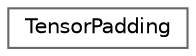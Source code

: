 digraph "类继承关系图"
{
 // LATEX_PDF_SIZE
  bgcolor="transparent";
  edge [fontname=Helvetica,fontsize=10,labelfontname=Helvetica,labelfontsize=10];
  node [fontname=Helvetica,fontsize=10,shape=box,height=0.2,width=0.4];
  rankdir="LR";
  Node0 [id="Node000000",label="TensorPadding",height=0.2,width=0.4,color="grey40", fillcolor="white", style="filled",URL="$class_tensor_padding.html",tooltip="Tensor padding class. At the moment only padding with a constant value is supported."];
}

